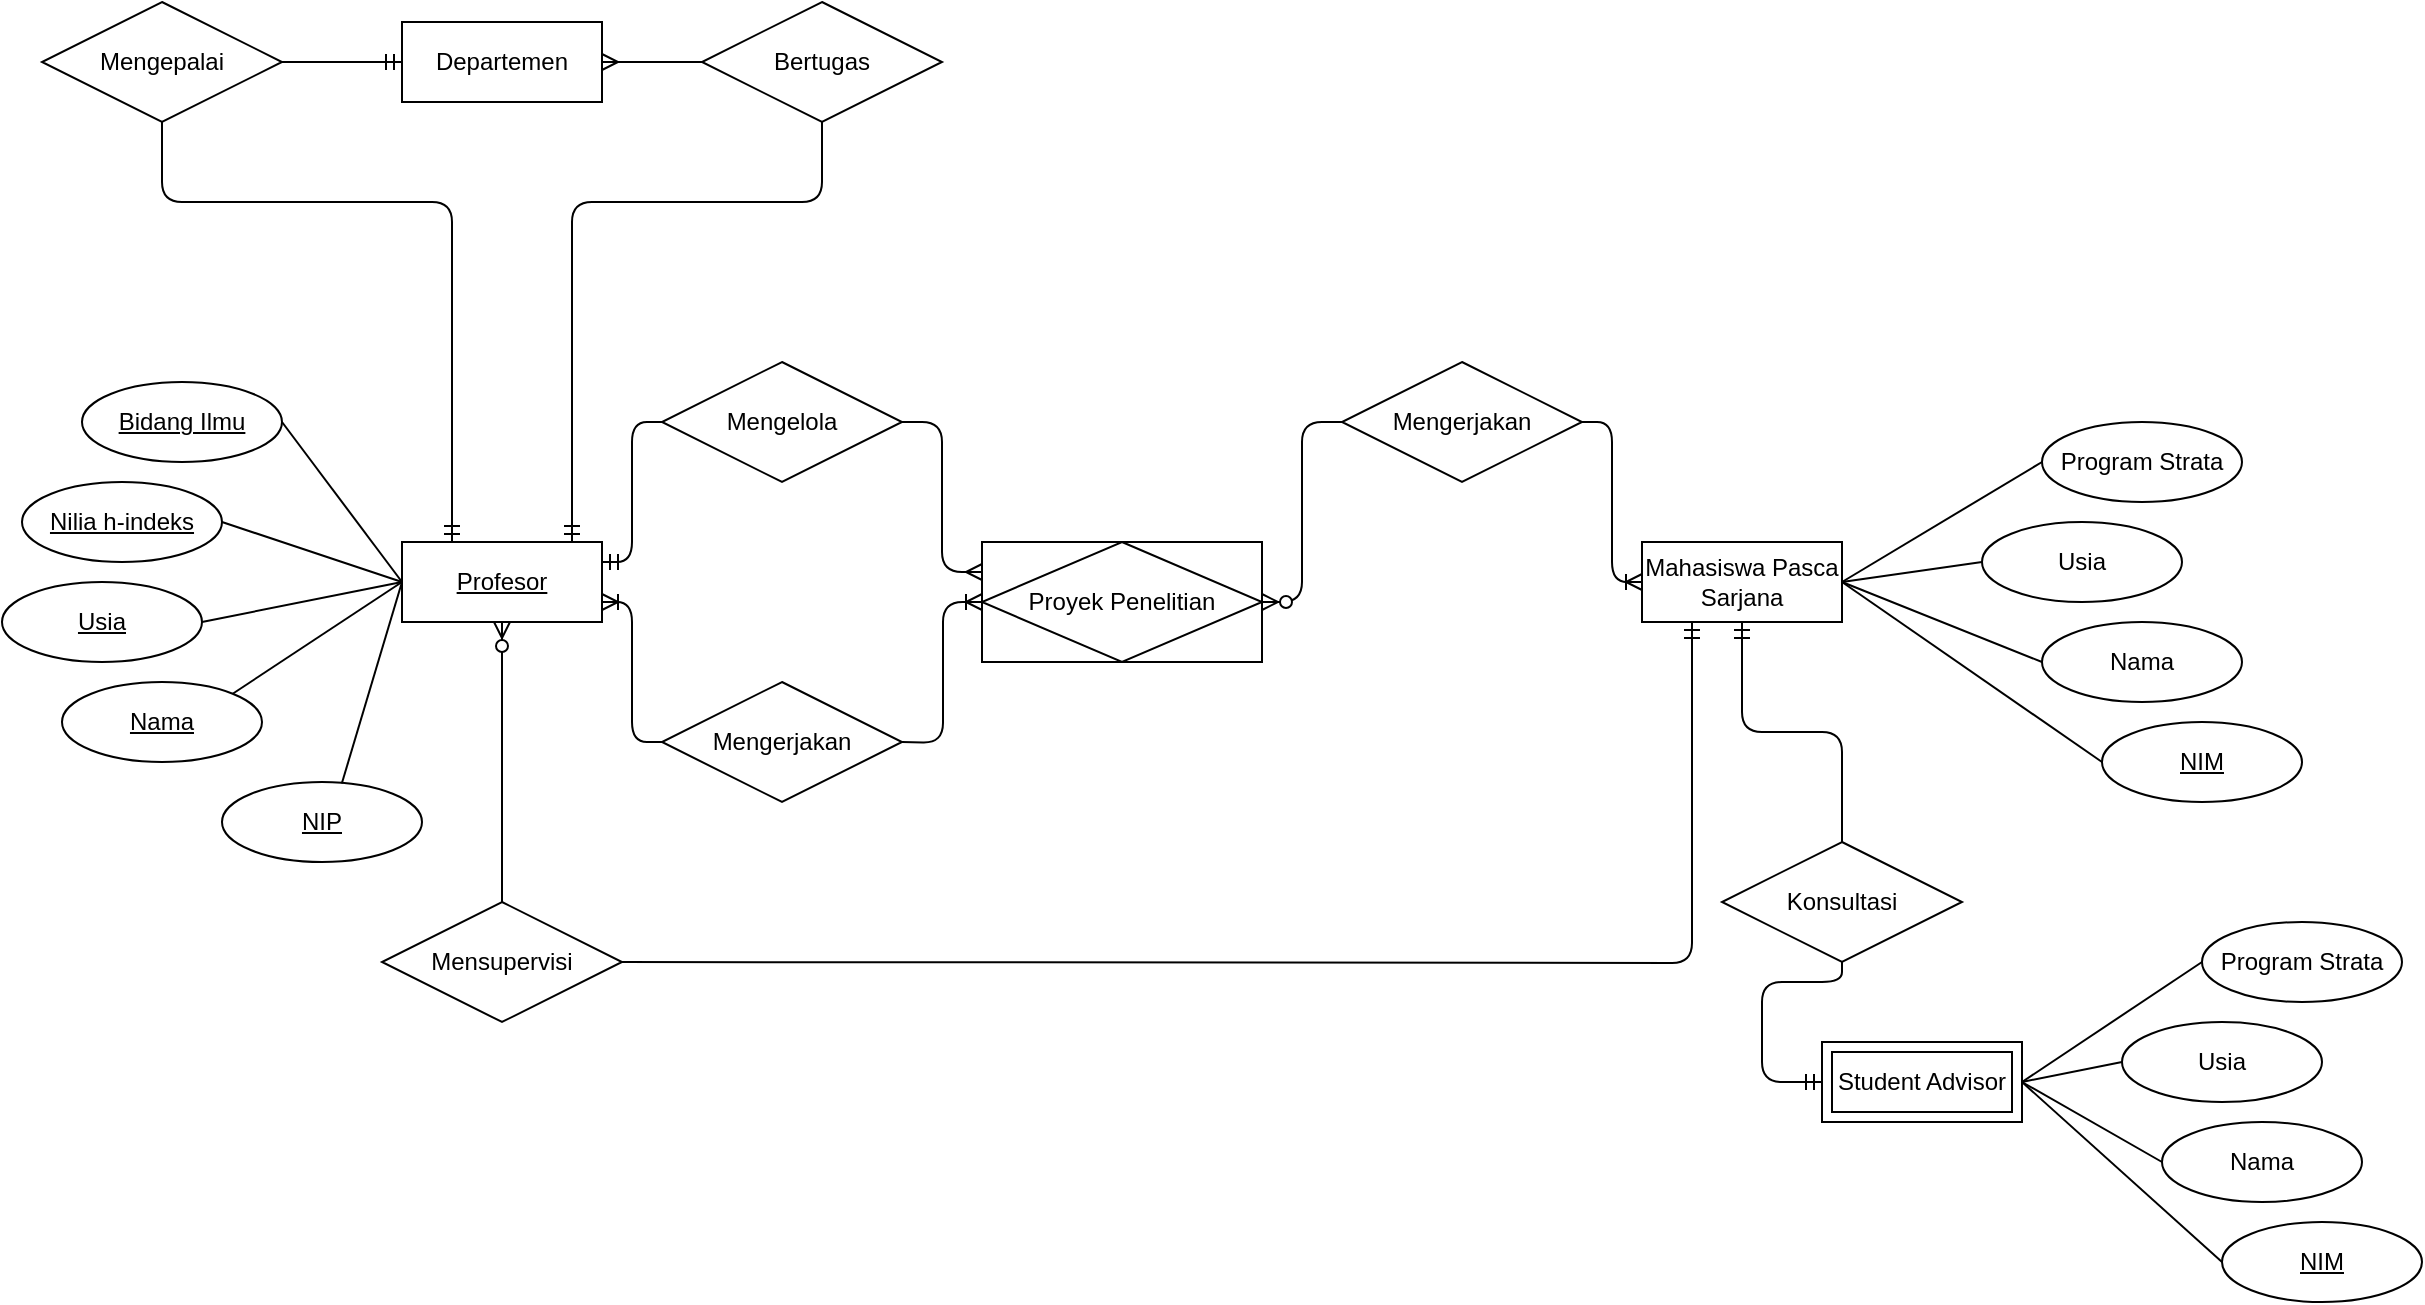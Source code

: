 <mxfile version="15.1.1" type="github">
  <diagram id="R2lEEEUBdFMjLlhIrx00" name="Page-1">
    <mxGraphModel dx="1786" dy="581" grid="1" gridSize="10" guides="1" tooltips="1" connect="1" arrows="1" fold="1" page="1" pageScale="1" pageWidth="850" pageHeight="1100" math="0" shadow="0" extFonts="Permanent Marker^https://fonts.googleapis.com/css?family=Permanent+Marker">
      <root>
        <mxCell id="0" />
        <mxCell id="1" parent="0" />
        <mxCell id="OCGTsP4tq0BnDlaB6URt-13" value="Mahasiswa Pasca Sarjana" style="whiteSpace=wrap;html=1;align=center;" vertex="1" parent="1">
          <mxGeometry x="450" y="390" width="100" height="40" as="geometry" />
        </mxCell>
        <mxCell id="OCGTsP4tq0BnDlaB6URt-15" value="Program Strata" style="ellipse;whiteSpace=wrap;html=1;align=center;" vertex="1" parent="1">
          <mxGeometry x="650" y="330" width="100" height="40" as="geometry" />
        </mxCell>
        <mxCell id="OCGTsP4tq0BnDlaB6URt-16" value="Usia" style="ellipse;whiteSpace=wrap;html=1;align=center;" vertex="1" parent="1">
          <mxGeometry x="620" y="380" width="100" height="40" as="geometry" />
        </mxCell>
        <mxCell id="OCGTsP4tq0BnDlaB6URt-17" value="Nama" style="ellipse;whiteSpace=wrap;html=1;align=center;" vertex="1" parent="1">
          <mxGeometry x="650" y="430" width="100" height="40" as="geometry" />
        </mxCell>
        <mxCell id="OCGTsP4tq0BnDlaB6URt-32" value="NIM" style="ellipse;whiteSpace=wrap;html=1;align=center;fontStyle=4;" vertex="1" parent="1">
          <mxGeometry x="680" y="480" width="100" height="40" as="geometry" />
        </mxCell>
        <mxCell id="OCGTsP4tq0BnDlaB6URt-33" value="" style="endArrow=none;html=1;exitX=1;exitY=0.5;exitDx=0;exitDy=0;entryX=0;entryY=0.5;entryDx=0;entryDy=0;" edge="1" parent="1" source="OCGTsP4tq0BnDlaB6URt-13" target="OCGTsP4tq0BnDlaB6URt-15">
          <mxGeometry width="50" height="50" relative="1" as="geometry">
            <mxPoint x="580" y="500" as="sourcePoint" />
            <mxPoint x="630" y="450" as="targetPoint" />
          </mxGeometry>
        </mxCell>
        <mxCell id="OCGTsP4tq0BnDlaB6URt-34" value="" style="endArrow=none;html=1;entryX=0;entryY=0.5;entryDx=0;entryDy=0;exitX=1;exitY=0.5;exitDx=0;exitDy=0;" edge="1" parent="1" source="OCGTsP4tq0BnDlaB6URt-13" target="OCGTsP4tq0BnDlaB6URt-16">
          <mxGeometry width="50" height="50" relative="1" as="geometry">
            <mxPoint x="580" y="500" as="sourcePoint" />
            <mxPoint x="630" y="450" as="targetPoint" />
          </mxGeometry>
        </mxCell>
        <mxCell id="OCGTsP4tq0BnDlaB6URt-35" value="" style="endArrow=none;html=1;entryX=0;entryY=0.5;entryDx=0;entryDy=0;exitX=1;exitY=0.5;exitDx=0;exitDy=0;" edge="1" parent="1" source="OCGTsP4tq0BnDlaB6URt-13" target="OCGTsP4tq0BnDlaB6URt-17">
          <mxGeometry width="50" height="50" relative="1" as="geometry">
            <mxPoint x="580" y="500" as="sourcePoint" />
            <mxPoint x="630" y="450" as="targetPoint" />
          </mxGeometry>
        </mxCell>
        <mxCell id="OCGTsP4tq0BnDlaB6URt-36" value="" style="endArrow=none;html=1;entryX=0;entryY=0.5;entryDx=0;entryDy=0;exitX=1;exitY=0.5;exitDx=0;exitDy=0;" edge="1" parent="1" source="OCGTsP4tq0BnDlaB6URt-13" target="OCGTsP4tq0BnDlaB6URt-32">
          <mxGeometry width="50" height="50" relative="1" as="geometry">
            <mxPoint x="560" y="490" as="sourcePoint" />
            <mxPoint x="630" y="450" as="targetPoint" />
          </mxGeometry>
        </mxCell>
        <mxCell id="OCGTsP4tq0BnDlaB6URt-37" value="Proyek Penelitian" style="shape=associativeEntity;whiteSpace=wrap;html=1;align=center;" vertex="1" parent="1">
          <mxGeometry x="120" y="390" width="140" height="60" as="geometry" />
        </mxCell>
        <mxCell id="OCGTsP4tq0BnDlaB6URt-39" value="Departemen" style="whiteSpace=wrap;html=1;align=center;" vertex="1" parent="1">
          <mxGeometry x="-170" y="130" width="100" height="40" as="geometry" />
        </mxCell>
        <mxCell id="OCGTsP4tq0BnDlaB6URt-40" value="Program Strata" style="ellipse;whiteSpace=wrap;html=1;align=center;" vertex="1" parent="1">
          <mxGeometry x="730" y="580" width="100" height="40" as="geometry" />
        </mxCell>
        <mxCell id="OCGTsP4tq0BnDlaB6URt-41" value="Usia" style="ellipse;whiteSpace=wrap;html=1;align=center;" vertex="1" parent="1">
          <mxGeometry x="690" y="630" width="100" height="40" as="geometry" />
        </mxCell>
        <mxCell id="OCGTsP4tq0BnDlaB6URt-42" value="Nama" style="ellipse;whiteSpace=wrap;html=1;align=center;" vertex="1" parent="1">
          <mxGeometry x="710" y="680" width="100" height="40" as="geometry" />
        </mxCell>
        <mxCell id="OCGTsP4tq0BnDlaB6URt-43" value="NIM" style="ellipse;whiteSpace=wrap;html=1;align=center;fontStyle=4;" vertex="1" parent="1">
          <mxGeometry x="740" y="730" width="100" height="40" as="geometry" />
        </mxCell>
        <mxCell id="OCGTsP4tq0BnDlaB6URt-45" value="" style="endArrow=none;html=1;exitX=1;exitY=0.5;exitDx=0;exitDy=0;entryX=0;entryY=0.5;entryDx=0;entryDy=0;" edge="1" parent="1" target="OCGTsP4tq0BnDlaB6URt-40">
          <mxGeometry width="50" height="50" relative="1" as="geometry">
            <mxPoint x="640" y="660" as="sourcePoint" />
            <mxPoint x="740" y="590" as="targetPoint" />
          </mxGeometry>
        </mxCell>
        <mxCell id="OCGTsP4tq0BnDlaB6URt-46" value="" style="endArrow=none;html=1;entryX=0;entryY=0.5;entryDx=0;entryDy=0;exitX=1;exitY=0.5;exitDx=0;exitDy=0;" edge="1" parent="1" target="OCGTsP4tq0BnDlaB6URt-41">
          <mxGeometry width="50" height="50" relative="1" as="geometry">
            <mxPoint x="640" y="660" as="sourcePoint" />
            <mxPoint x="705.0" y="640" as="targetPoint" />
          </mxGeometry>
        </mxCell>
        <mxCell id="OCGTsP4tq0BnDlaB6URt-47" value="" style="endArrow=none;html=1;entryX=0;entryY=0.5;entryDx=0;entryDy=0;exitX=1;exitY=0.5;exitDx=0;exitDy=0;" edge="1" parent="1" target="OCGTsP4tq0BnDlaB6URt-42">
          <mxGeometry width="50" height="50" relative="1" as="geometry">
            <mxPoint x="640" y="660" as="sourcePoint" />
            <mxPoint x="740" y="700" as="targetPoint" />
          </mxGeometry>
        </mxCell>
        <mxCell id="OCGTsP4tq0BnDlaB6URt-48" value="" style="endArrow=none;html=1;entryX=0;entryY=0.5;entryDx=0;entryDy=0;exitX=1;exitY=0.5;exitDx=0;exitDy=0;" edge="1" parent="1" target="OCGTsP4tq0BnDlaB6URt-43">
          <mxGeometry width="50" height="50" relative="1" as="geometry">
            <mxPoint x="640.0" y="660" as="sourcePoint" />
            <mxPoint x="770" y="750.0" as="targetPoint" />
          </mxGeometry>
        </mxCell>
        <mxCell id="OCGTsP4tq0BnDlaB6URt-50" value="Student Advisor" style="shape=ext;margin=3;double=1;whiteSpace=wrap;html=1;align=center;" vertex="1" parent="1">
          <mxGeometry x="540" y="640" width="100" height="40" as="geometry" />
        </mxCell>
        <mxCell id="OCGTsP4tq0BnDlaB6URt-67" value="" style="group;fontStyle=4" vertex="1" connectable="0" parent="1">
          <mxGeometry x="-370" y="310" width="300" height="240" as="geometry" />
        </mxCell>
        <mxCell id="OCGTsP4tq0BnDlaB6URt-68" value="Profesor" style="whiteSpace=wrap;html=1;align=center;fontStyle=4" vertex="1" parent="OCGTsP4tq0BnDlaB6URt-67">
          <mxGeometry x="200" y="80" width="100" height="40" as="geometry" />
        </mxCell>
        <mxCell id="OCGTsP4tq0BnDlaB6URt-69" value="Nama" style="ellipse;whiteSpace=wrap;html=1;align=center;fontStyle=4" vertex="1" parent="OCGTsP4tq0BnDlaB6URt-67">
          <mxGeometry x="30" y="150" width="100" height="40" as="geometry" />
        </mxCell>
        <mxCell id="OCGTsP4tq0BnDlaB6URt-70" value="Usia" style="ellipse;whiteSpace=wrap;html=1;align=center;fontStyle=4" vertex="1" parent="OCGTsP4tq0BnDlaB6URt-67">
          <mxGeometry y="100" width="100" height="40" as="geometry" />
        </mxCell>
        <mxCell id="OCGTsP4tq0BnDlaB6URt-71" value="Nilia h-indeks" style="ellipse;whiteSpace=wrap;html=1;align=center;fontStyle=4" vertex="1" parent="OCGTsP4tq0BnDlaB6URt-67">
          <mxGeometry x="10" y="50" width="100" height="40" as="geometry" />
        </mxCell>
        <mxCell id="OCGTsP4tq0BnDlaB6URt-72" value="Bidang Ilmu" style="ellipse;whiteSpace=wrap;html=1;align=center;fontStyle=4" vertex="1" parent="OCGTsP4tq0BnDlaB6URt-67">
          <mxGeometry x="40" width="100" height="40" as="geometry" />
        </mxCell>
        <mxCell id="OCGTsP4tq0BnDlaB6URt-73" value="NIP" style="ellipse;whiteSpace=wrap;html=1;align=center;fontStyle=4;" vertex="1" parent="OCGTsP4tq0BnDlaB6URt-67">
          <mxGeometry x="110" y="200" width="100" height="40" as="geometry" />
        </mxCell>
        <mxCell id="OCGTsP4tq0BnDlaB6URt-74" value="" style="endArrow=none;html=1;exitX=0.599;exitY=0.019;exitDx=0;exitDy=0;exitPerimeter=0;fontStyle=4;entryX=0;entryY=0.5;entryDx=0;entryDy=0;" edge="1" parent="OCGTsP4tq0BnDlaB6URt-67" source="OCGTsP4tq0BnDlaB6URt-73" target="OCGTsP4tq0BnDlaB6URt-68">
          <mxGeometry width="50" height="50" relative="1" as="geometry">
            <mxPoint x="150" y="160" as="sourcePoint" />
            <mxPoint x="160" y="137" as="targetPoint" />
          </mxGeometry>
        </mxCell>
        <mxCell id="OCGTsP4tq0BnDlaB6URt-75" value="" style="endArrow=none;html=1;exitX=1;exitY=0;exitDx=0;exitDy=0;fontStyle=4" edge="1" parent="OCGTsP4tq0BnDlaB6URt-67" source="OCGTsP4tq0BnDlaB6URt-69">
          <mxGeometry width="50" height="50" relative="1" as="geometry">
            <mxPoint x="150" y="160" as="sourcePoint" />
            <mxPoint x="200" y="100" as="targetPoint" />
          </mxGeometry>
        </mxCell>
        <mxCell id="OCGTsP4tq0BnDlaB6URt-76" value="" style="endArrow=none;html=1;entryX=0;entryY=0.5;entryDx=0;entryDy=0;exitX=1;exitY=0.5;exitDx=0;exitDy=0;fontStyle=4" edge="1" parent="OCGTsP4tq0BnDlaB6URt-67" source="OCGTsP4tq0BnDlaB6URt-70" target="OCGTsP4tq0BnDlaB6URt-68">
          <mxGeometry width="50" height="50" relative="1" as="geometry">
            <mxPoint x="140" y="120" as="sourcePoint" />
            <mxPoint x="190" y="70" as="targetPoint" />
          </mxGeometry>
        </mxCell>
        <mxCell id="OCGTsP4tq0BnDlaB6URt-77" value="" style="endArrow=none;html=1;exitX=1;exitY=0.5;exitDx=0;exitDy=0;entryX=0;entryY=0.5;entryDx=0;entryDy=0;fontStyle=4" edge="1" parent="OCGTsP4tq0BnDlaB6URt-67" source="OCGTsP4tq0BnDlaB6URt-71" target="OCGTsP4tq0BnDlaB6URt-68">
          <mxGeometry width="50" height="50" relative="1" as="geometry">
            <mxPoint x="140" y="110" as="sourcePoint" />
            <mxPoint x="190" y="100" as="targetPoint" />
          </mxGeometry>
        </mxCell>
        <mxCell id="OCGTsP4tq0BnDlaB6URt-78" value="" style="endArrow=none;html=1;entryX=0;entryY=0.5;entryDx=0;entryDy=0;exitX=1;exitY=0.5;exitDx=0;exitDy=0;fontStyle=4" edge="1" parent="OCGTsP4tq0BnDlaB6URt-67" source="OCGTsP4tq0BnDlaB6URt-72" target="OCGTsP4tq0BnDlaB6URt-68">
          <mxGeometry width="50" height="50" relative="1" as="geometry">
            <mxPoint x="150" y="60" as="sourcePoint" />
            <mxPoint x="200" y="10" as="targetPoint" />
          </mxGeometry>
        </mxCell>
        <mxCell id="OCGTsP4tq0BnDlaB6URt-82" value="Mengelola" style="shape=rhombus;perimeter=rhombusPerimeter;whiteSpace=wrap;html=1;align=center;" vertex="1" parent="1">
          <mxGeometry x="-40" y="300" width="120" height="60" as="geometry" />
        </mxCell>
        <mxCell id="OCGTsP4tq0BnDlaB6URt-83" value="Mengerjakan" style="shape=rhombus;perimeter=rhombusPerimeter;whiteSpace=wrap;html=1;align=center;" vertex="1" parent="1">
          <mxGeometry x="-40" y="460" width="120" height="60" as="geometry" />
        </mxCell>
        <mxCell id="OCGTsP4tq0BnDlaB6URt-84" value="Mengerjakan&lt;span style=&quot;color: rgba(0 , 0 , 0 , 0) ; font-family: monospace ; font-size: 0px&quot;&gt;%3CmxGraphModel%3E%3Croot%3E%3CmxCell%20id%3D%220%22%2F%3E%3CmxCell%20id%3D%221%22%20parent%3D%220%22%2F%3E%3CmxCell%20id%3D%222%22%20value%3D%22Relationship%22%20style%3D%22shape%3Drhombus%3Bperimeter%3DrhombusPerimeter%3BwhiteSpace%3Dwrap%3Bhtml%3D1%3Balign%3Dcenter%3B%22%20vertex%3D%221%22%20parent%3D%221%22%3E%3CmxGeometry%20x%3D%22-50%22%20y%3D%22300%22%20width%3D%22120%22%20height%3D%2260%22%20as%3D%22geometry%22%2F%3E%3C%2FmxCell%3E%3C%2Froot%3E%3C%2FmxGraphModel%3E&lt;/span&gt;" style="shape=rhombus;perimeter=rhombusPerimeter;whiteSpace=wrap;html=1;align=center;" vertex="1" parent="1">
          <mxGeometry x="300" y="300" width="120" height="60" as="geometry" />
        </mxCell>
        <mxCell id="OCGTsP4tq0BnDlaB6URt-86" value="Mensupervisi" style="shape=rhombus;perimeter=rhombusPerimeter;whiteSpace=wrap;html=1;align=center;" vertex="1" parent="1">
          <mxGeometry x="-180" y="570" width="120" height="60" as="geometry" />
        </mxCell>
        <mxCell id="OCGTsP4tq0BnDlaB6URt-87" value="" style="edgeStyle=orthogonalEdgeStyle;fontSize=12;html=1;endArrow=ERmandOne;entryX=1;entryY=0.25;entryDx=0;entryDy=0;exitX=0;exitY=0.5;exitDx=0;exitDy=0;" edge="1" parent="1" source="OCGTsP4tq0BnDlaB6URt-82" target="OCGTsP4tq0BnDlaB6URt-68">
          <mxGeometry width="100" height="100" relative="1" as="geometry">
            <mxPoint x="-140" y="370" as="sourcePoint" />
            <mxPoint x="-40" y="270" as="targetPoint" />
          </mxGeometry>
        </mxCell>
        <mxCell id="OCGTsP4tq0BnDlaB6URt-89" value="" style="edgeStyle=orthogonalEdgeStyle;fontSize=12;html=1;endArrow=ERmany;exitX=1;exitY=0.5;exitDx=0;exitDy=0;entryX=0;entryY=0.25;entryDx=0;entryDy=0;" edge="1" parent="1" source="OCGTsP4tq0BnDlaB6URt-82" target="OCGTsP4tq0BnDlaB6URt-37">
          <mxGeometry width="100" height="100" relative="1" as="geometry">
            <mxPoint x="250" y="550" as="sourcePoint" />
            <mxPoint x="350" y="450" as="targetPoint" />
          </mxGeometry>
        </mxCell>
        <mxCell id="OCGTsP4tq0BnDlaB6URt-90" value="" style="edgeStyle=orthogonalEdgeStyle;fontSize=12;html=1;endArrow=ERoneToMany;exitX=0;exitY=0.5;exitDx=0;exitDy=0;entryX=1;entryY=0.75;entryDx=0;entryDy=0;" edge="1" parent="1" source="OCGTsP4tq0BnDlaB6URt-83" target="OCGTsP4tq0BnDlaB6URt-68">
          <mxGeometry width="100" height="100" relative="1" as="geometry">
            <mxPoint x="250" y="550" as="sourcePoint" />
            <mxPoint x="350" y="450" as="targetPoint" />
          </mxGeometry>
        </mxCell>
        <mxCell id="OCGTsP4tq0BnDlaB6URt-91" value="" style="edgeStyle=orthogonalEdgeStyle;fontSize=12;html=1;endArrow=ERoneToMany;entryX=0;entryY=0.5;entryDx=0;entryDy=0;" edge="1" parent="1" target="OCGTsP4tq0BnDlaB6URt-37">
          <mxGeometry width="100" height="100" relative="1" as="geometry">
            <mxPoint x="80" y="490" as="sourcePoint" />
            <mxPoint x="50" y="420" as="targetPoint" />
          </mxGeometry>
        </mxCell>
        <mxCell id="OCGTsP4tq0BnDlaB6URt-92" value="" style="edgeStyle=orthogonalEdgeStyle;fontSize=12;html=1;endArrow=ERoneToMany;exitX=1;exitY=0.5;exitDx=0;exitDy=0;entryX=0;entryY=0.5;entryDx=0;entryDy=0;" edge="1" parent="1" source="OCGTsP4tq0BnDlaB6URt-84" target="OCGTsP4tq0BnDlaB6URt-13">
          <mxGeometry width="100" height="100" relative="1" as="geometry">
            <mxPoint x="350" y="480" as="sourcePoint" />
            <mxPoint x="330" y="410" as="targetPoint" />
          </mxGeometry>
        </mxCell>
        <mxCell id="OCGTsP4tq0BnDlaB6URt-93" value="" style="edgeStyle=orthogonalEdgeStyle;fontSize=12;html=1;endArrow=ERzeroToMany;endFill=1;entryX=1;entryY=0.5;entryDx=0;entryDy=0;exitX=0;exitY=0.5;exitDx=0;exitDy=0;" edge="1" parent="1" source="OCGTsP4tq0BnDlaB6URt-84" target="OCGTsP4tq0BnDlaB6URt-37">
          <mxGeometry width="100" height="100" relative="1" as="geometry">
            <mxPoint x="250" y="550" as="sourcePoint" />
            <mxPoint x="350" y="450" as="targetPoint" />
          </mxGeometry>
        </mxCell>
        <mxCell id="OCGTsP4tq0BnDlaB6URt-94" value="" style="fontSize=12;html=1;endArrow=ERzeroToMany;endFill=1;exitX=0.5;exitY=0;exitDx=0;exitDy=0;entryX=0.5;entryY=1;entryDx=0;entryDy=0;" edge="1" parent="1" source="OCGTsP4tq0BnDlaB6URt-86" target="OCGTsP4tq0BnDlaB6URt-68">
          <mxGeometry width="100" height="100" relative="1" as="geometry">
            <mxPoint x="100" y="510" as="sourcePoint" />
            <mxPoint x="-110" y="440" as="targetPoint" />
          </mxGeometry>
        </mxCell>
        <mxCell id="OCGTsP4tq0BnDlaB6URt-95" value="" style="edgeStyle=orthogonalEdgeStyle;fontSize=12;html=1;endArrow=ERmandOne;exitX=0;exitY=0.5;exitDx=0;exitDy=0;entryX=0.25;entryY=1;entryDx=0;entryDy=0;" edge="1" parent="1" target="OCGTsP4tq0BnDlaB6URt-13">
          <mxGeometry width="100" height="100" relative="1" as="geometry">
            <mxPoint x="-60" y="600" as="sourcePoint" />
            <mxPoint x="530" y="560" as="targetPoint" />
          </mxGeometry>
        </mxCell>
        <mxCell id="OCGTsP4tq0BnDlaB6URt-97" value="Mengepalai" style="shape=rhombus;perimeter=rhombusPerimeter;whiteSpace=wrap;html=1;align=center;" vertex="1" parent="1">
          <mxGeometry x="-350" y="120" width="120" height="60" as="geometry" />
        </mxCell>
        <mxCell id="OCGTsP4tq0BnDlaB6URt-98" value="Bertugas" style="shape=rhombus;perimeter=rhombusPerimeter;whiteSpace=wrap;html=1;align=center;" vertex="1" parent="1">
          <mxGeometry x="-20" y="120" width="120" height="60" as="geometry" />
        </mxCell>
        <mxCell id="OCGTsP4tq0BnDlaB6URt-99" value="" style="fontSize=12;html=1;endArrow=ERmandOne;exitX=1;exitY=0.5;exitDx=0;exitDy=0;" edge="1" parent="1" source="OCGTsP4tq0BnDlaB6URt-97">
          <mxGeometry width="100" height="100" relative="1" as="geometry">
            <mxPoint x="-270" y="250" as="sourcePoint" />
            <mxPoint x="-170" y="150" as="targetPoint" />
          </mxGeometry>
        </mxCell>
        <mxCell id="OCGTsP4tq0BnDlaB6URt-101" value="" style="edgeStyle=orthogonalEdgeStyle;fontSize=12;html=1;endArrow=ERmandOne;entryX=0.25;entryY=0;entryDx=0;entryDy=0;exitX=0.5;exitY=1;exitDx=0;exitDy=0;" edge="1" parent="1" source="OCGTsP4tq0BnDlaB6URt-97" target="OCGTsP4tq0BnDlaB6URt-68">
          <mxGeometry width="100" height="100" relative="1" as="geometry">
            <mxPoint x="-310" y="200" as="sourcePoint" />
            <mxPoint x="-170" y="209.94" as="targetPoint" />
            <Array as="points">
              <mxPoint x="-290" y="220" />
              <mxPoint x="-145" y="220" />
            </Array>
          </mxGeometry>
        </mxCell>
        <mxCell id="OCGTsP4tq0BnDlaB6URt-104" value="" style="edgeStyle=orthogonalEdgeStyle;fontSize=12;html=1;endArrow=ERmandOne;entryX=0.25;entryY=0;entryDx=0;entryDy=0;exitX=0.5;exitY=1;exitDx=0;exitDy=0;" edge="1" parent="1" source="OCGTsP4tq0BnDlaB6URt-98">
          <mxGeometry width="100" height="100" relative="1" as="geometry">
            <mxPoint x="-230" y="180" as="sourcePoint" />
            <mxPoint x="-85" y="390" as="targetPoint" />
            <Array as="points">
              <mxPoint x="40" y="220" />
              <mxPoint x="-85" y="220" />
            </Array>
          </mxGeometry>
        </mxCell>
        <mxCell id="OCGTsP4tq0BnDlaB6URt-105" value="" style="fontSize=12;html=1;endArrow=ERmany;exitX=0;exitY=0.5;exitDx=0;exitDy=0;entryX=1;entryY=0.5;entryDx=0;entryDy=0;" edge="1" parent="1" source="OCGTsP4tq0BnDlaB6URt-98" target="OCGTsP4tq0BnDlaB6URt-39">
          <mxGeometry width="100" height="100" relative="1" as="geometry">
            <mxPoint x="-20" y="160" as="sourcePoint" />
            <mxPoint x="-60" y="150" as="targetPoint" />
          </mxGeometry>
        </mxCell>
        <mxCell id="OCGTsP4tq0BnDlaB6URt-106" value="" style="fontSize=12;html=1;endArrow=ERmandOne;edgeStyle=orthogonalEdgeStyle;entryX=0;entryY=0.5;entryDx=0;entryDy=0;entryPerimeter=0;exitX=0.5;exitY=1;exitDx=0;exitDy=0;" edge="1" parent="1" source="OCGTsP4tq0BnDlaB6URt-107" target="OCGTsP4tq0BnDlaB6URt-50">
          <mxGeometry width="100" height="100" relative="1" as="geometry">
            <mxPoint x="500" y="530" as="sourcePoint" />
            <mxPoint x="530" y="660" as="targetPoint" />
            <Array as="points">
              <mxPoint x="550" y="610" />
              <mxPoint x="510" y="610" />
              <mxPoint x="510" y="660" />
            </Array>
          </mxGeometry>
        </mxCell>
        <mxCell id="OCGTsP4tq0BnDlaB6URt-107" value="Konsultasi" style="shape=rhombus;perimeter=rhombusPerimeter;whiteSpace=wrap;html=1;align=center;" vertex="1" parent="1">
          <mxGeometry x="490" y="540" width="120" height="60" as="geometry" />
        </mxCell>
        <mxCell id="OCGTsP4tq0BnDlaB6URt-108" value="" style="fontSize=12;html=1;endArrow=ERmandOne;edgeStyle=orthogonalEdgeStyle;entryX=0.5;entryY=1;entryDx=0;entryDy=0;exitX=0.5;exitY=0;exitDx=0;exitDy=0;" edge="1" parent="1" source="OCGTsP4tq0BnDlaB6URt-107" target="OCGTsP4tq0BnDlaB6URt-13">
          <mxGeometry width="100" height="100" relative="1" as="geometry">
            <mxPoint x="550" y="530" as="sourcePoint" />
            <mxPoint x="540" y="490" as="targetPoint" />
          </mxGeometry>
        </mxCell>
      </root>
    </mxGraphModel>
  </diagram>
</mxfile>
